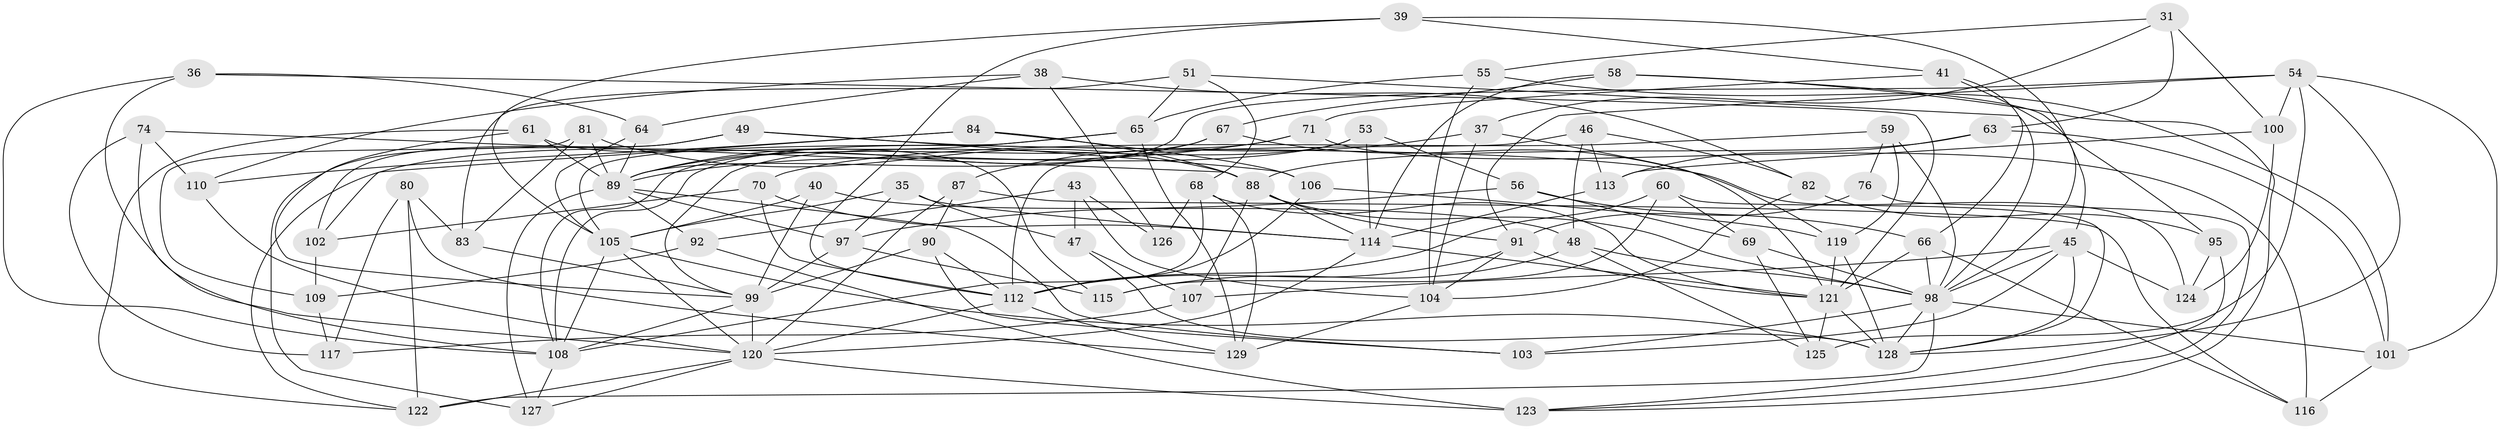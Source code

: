 // original degree distribution, {4: 1.0}
// Generated by graph-tools (version 1.1) at 2025/02/03/04/25 22:02:57]
// undirected, 77 vertices, 189 edges
graph export_dot {
graph [start="1"]
  node [color=gray90,style=filled];
  31;
  35;
  36;
  37;
  38;
  39;
  40;
  41;
  43;
  45 [super="+30"];
  46;
  47;
  48 [super="+28"];
  49;
  51;
  53;
  54 [super="+26"];
  55;
  56;
  58;
  59 [super="+19"];
  60;
  61;
  63;
  64;
  65 [super="+4"];
  66 [super="+57"];
  67;
  68 [super="+32"];
  69;
  70;
  71;
  74;
  76;
  80;
  81;
  82;
  83;
  84;
  87;
  88 [super="+24+52"];
  89 [super="+10+27+17+50"];
  90;
  91 [super="+73+79"];
  92;
  95;
  97 [super="+34"];
  98 [super="+11+20+13+78+44"];
  99 [super="+75+86"];
  100;
  101 [super="+42"];
  102;
  103;
  104 [super="+29"];
  105 [super="+21+25"];
  106;
  107;
  108 [super="+14+72"];
  109;
  110;
  112 [super="+7+85+16"];
  113;
  114 [super="+3+6"];
  115;
  116;
  117;
  119 [super="+93"];
  120 [super="+96+33"];
  121 [super="+15+118+23"];
  122 [super="+111"];
  123 [super="+18"];
  124;
  125;
  126;
  127;
  128 [super="+1+62+94"];
  129 [super="+77"];
  31 -- 55;
  31 -- 63;
  31 -- 100;
  31 -- 37;
  35 -- 97;
  35 -- 47;
  35 -- 114;
  35 -- 105;
  36 -- 64;
  36 -- 120;
  36 -- 108;
  36 -- 121;
  37 -- 104;
  37 -- 121;
  37 -- 87;
  38 -- 64;
  38 -- 82;
  38 -- 110;
  38 -- 126;
  39 -- 41;
  39 -- 112;
  39 -- 105;
  39 -- 45;
  40 -- 48 [weight=2];
  40 -- 99;
  40 -- 105;
  41 -- 71;
  41 -- 95;
  41 -- 66;
  43 -- 126;
  43 -- 47;
  43 -- 92;
  43 -- 104;
  45 -- 124;
  45 -- 107;
  45 -- 98;
  45 -- 128;
  45 -- 103;
  46 -- 113;
  46 -- 82;
  46 -- 48;
  46 -- 112;
  47 -- 107;
  47 -- 128;
  48 -- 125;
  48 -- 115;
  48 -- 98;
  49 -- 102;
  49 -- 106;
  49 -- 124;
  49 -- 127;
  51 -- 68;
  51 -- 83;
  51 -- 65;
  51 -- 98;
  53 -- 114;
  53 -- 122;
  53 -- 56;
  53 -- 99;
  54 -- 101;
  54 -- 91;
  54 -- 128 [weight=2];
  54 -- 100;
  54 -- 125;
  54 -- 89 [weight=2];
  55 -- 104;
  55 -- 65;
  55 -- 101;
  56 -- 69;
  56 -- 97;
  56 -- 66;
  58 -- 123;
  58 -- 67;
  58 -- 114;
  58 -- 98;
  59 -- 76 [weight=2];
  59 -- 119 [weight=2];
  59 -- 70;
  59 -- 98;
  60 -- 69;
  60 -- 115;
  60 -- 112;
  60 -- 128;
  61 -- 99;
  61 -- 122;
  61 -- 115;
  61 -- 89;
  63 -- 101;
  63 -- 113;
  63 -- 88;
  64 -- 89;
  64 -- 105;
  65 -- 129 [weight=2];
  65 -- 89;
  65 -- 105;
  66 -- 98;
  66 -- 121 [weight=2];
  66 -- 116;
  67 -- 89;
  67 -- 119;
  67 -- 108;
  68 -- 126 [weight=2];
  68 -- 108;
  68 -- 129;
  68 -- 121;
  69 -- 125;
  69 -- 98;
  70 -- 102;
  70 -- 112;
  70 -- 114;
  71 -- 116;
  71 -- 89;
  71 -- 108;
  74 -- 117;
  74 -- 110;
  74 -- 108;
  74 -- 88;
  76 -- 123;
  76 -- 91;
  80 -- 83;
  80 -- 117;
  80 -- 129;
  80 -- 122;
  81 -- 83;
  81 -- 109;
  81 -- 89;
  81 -- 88;
  82 -- 95;
  82 -- 104;
  83 -- 99;
  84 -- 106;
  84 -- 110;
  84 -- 102;
  84 -- 88;
  87 -- 90;
  87 -- 116;
  87 -- 120;
  88 -- 107;
  88 -- 98;
  88 -- 114;
  88 -- 91;
  89 -- 103;
  89 -- 127;
  89 -- 92;
  89 -- 97;
  90 -- 103;
  90 -- 112;
  90 -- 99;
  91 -- 112 [weight=3];
  91 -- 121;
  91 -- 104;
  92 -- 109;
  92 -- 123;
  95 -- 124;
  95 -- 123;
  97 -- 99 [weight=2];
  97 -- 115;
  98 -- 128 [weight=2];
  98 -- 101 [weight=2];
  98 -- 103;
  98 -- 122;
  99 -- 120 [weight=2];
  99 -- 108;
  100 -- 113;
  100 -- 124;
  101 -- 116;
  102 -- 109;
  104 -- 129;
  105 -- 120;
  105 -- 108;
  105 -- 128;
  106 -- 119;
  106 -- 112;
  107 -- 117;
  108 -- 127;
  109 -- 117;
  110 -- 120;
  112 -- 129;
  112 -- 120 [weight=2];
  113 -- 114;
  114 -- 120;
  114 -- 121;
  119 -- 128;
  119 -- 121;
  120 -- 127;
  120 -- 122 [weight=2];
  120 -- 123 [weight=2];
  121 -- 125;
  121 -- 128;
}
